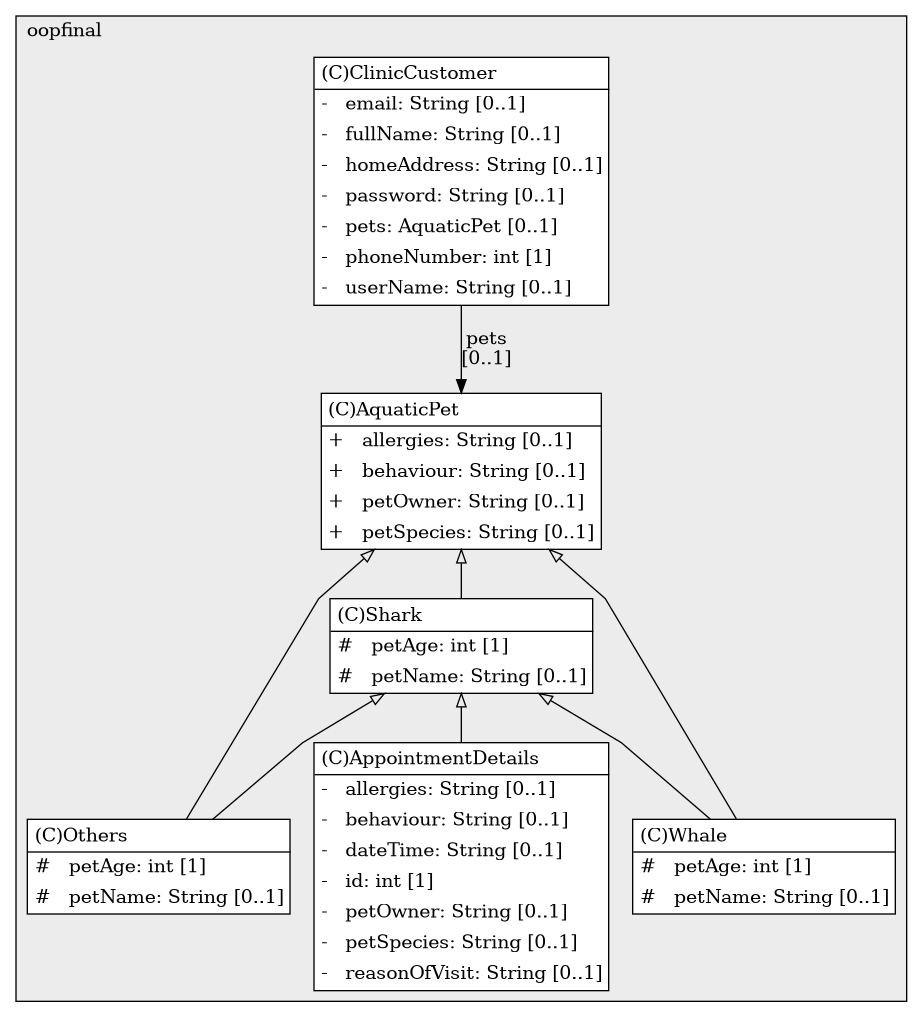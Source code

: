 @startuml

/' diagram meta data start
config=StructureConfiguration;
{
  "projectClassification": {
    "searchMode": "OpenProject", // OpenProject, AllProjects
    "includedProjects": "",
    "pathEndKeywords": "*.impl",
    "isClientPath": "",
    "isClientName": "",
    "isTestPath": "",
    "isTestName": "",
    "isMappingPath": "",
    "isMappingName": "",
    "isDataAccessPath": "",
    "isDataAccessName": "",
    "isDataStructurePath": "",
    "isDataStructureName": "",
    "isInterfaceStructuresPath": "",
    "isInterfaceStructuresName": "",
    "isEntryPointPath": "",
    "isEntryPointName": ""
  },
  "graphRestriction": {
    "classPackageExcludeFilter": "",
    "classPackageIncludeFilter": "",
    "classNameExcludeFilter": "",
    "classNameIncludeFilter": "",
    "methodNameExcludeFilter": "",
    "methodNameIncludeFilter": "",
    "removeByInheritance": "", // inheritance/annotation based filtering is done in a second step
    "removeByAnnotation": "",
    "removeByClassPackage": "", // cleanup the graph after inheritance/annotation based filtering is done
    "removeByClassName": "",
    "cutMappings": false,
    "cutEnum": true,
    "cutTests": true,
    "cutClient": true,
    "cutDataAccess": false,
    "cutInterfaceStructures": false,
    "cutDataStructures": false,
    "cutGetterAndSetter": true,
    "cutConstructors": true
  },
  "graphTraversal": {
    "forwardDepth": 6,
    "backwardDepth": 6,
    "classPackageExcludeFilter": "",
    "classPackageIncludeFilter": "",
    "classNameExcludeFilter": "",
    "classNameIncludeFilter": "",
    "methodNameExcludeFilter": "",
    "methodNameIncludeFilter": "",
    "hideMappings": false,
    "hideDataStructures": false,
    "hidePrivateMethods": true,
    "hideInterfaceCalls": true, // indirection: implementation -> interface (is hidden) -> implementation
    "onlyShowApplicationEntryPoints": false // root node is included
  },
  "details": {
    "aggregation": "GroupByClass", // ByClass, GroupByClass, None
    "showClassGenericTypes": true,
    "showMethods": true,
    "showMethodParameterNames": true,
    "showMethodParameterTypes": true,
    "showMethodReturnType": true,
    "showPackageLevels": 2,
    "showDetailedClassStructure": true
  },
  "rootClass": "oopfinal.ClinicCustomer"
}
diagram meta data end '/



digraph g {
    rankdir="TB"
    splines=polyline
    

'nodes 
subgraph cluster_1083986714 { 
   	label=oopfinal
	labeljust=l
	fillcolor="#ececec"
	style=filled
   
   AppointmentDetails1083986714[
	label=<<TABLE BORDER="1" CELLBORDER="0" CELLPADDING="4" CELLSPACING="0">
<TR><TD ALIGN="LEFT" >(C)AppointmentDetails</TD></TR>
<HR/>
<TR><TD ALIGN="LEFT" >-   allergies: String [0..1]</TD></TR>
<TR><TD ALIGN="LEFT" >-   behaviour: String [0..1]</TD></TR>
<TR><TD ALIGN="LEFT" >-   dateTime: String [0..1]</TD></TR>
<TR><TD ALIGN="LEFT" >-   id: int [1]</TD></TR>
<TR><TD ALIGN="LEFT" >-   petOwner: String [0..1]</TD></TR>
<TR><TD ALIGN="LEFT" >-   petSpecies: String [0..1]</TD></TR>
<TR><TD ALIGN="LEFT" >-   reasonOfVisit: String [0..1]</TD></TR>
</TABLE>>
	style=filled
	margin=0
	shape=plaintext
	fillcolor="#FFFFFF"
];

AquaticPet1083986714[
	label=<<TABLE BORDER="1" CELLBORDER="0" CELLPADDING="4" CELLSPACING="0">
<TR><TD ALIGN="LEFT" >(C)AquaticPet</TD></TR>
<HR/>
<TR><TD ALIGN="LEFT" >+   allergies: String [0..1]</TD></TR>
<TR><TD ALIGN="LEFT" >+   behaviour: String [0..1]</TD></TR>
<TR><TD ALIGN="LEFT" >+   petOwner: String [0..1]</TD></TR>
<TR><TD ALIGN="LEFT" >+   petSpecies: String [0..1]</TD></TR>
</TABLE>>
	style=filled
	margin=0
	shape=plaintext
	fillcolor="#FFFFFF"
];

ClinicCustomer1083986714[
	label=<<TABLE BORDER="1" CELLBORDER="0" CELLPADDING="4" CELLSPACING="0">
<TR><TD ALIGN="LEFT" >(C)ClinicCustomer</TD></TR>
<HR/>
<TR><TD ALIGN="LEFT" >-   email: String [0..1]</TD></TR>
<TR><TD ALIGN="LEFT" >-   fullName: String [0..1]</TD></TR>
<TR><TD ALIGN="LEFT" >-   homeAddress: String [0..1]</TD></TR>
<TR><TD ALIGN="LEFT" >-   password: String [0..1]</TD></TR>
<TR><TD ALIGN="LEFT" >-   pets: AquaticPet [0..1]</TD></TR>
<TR><TD ALIGN="LEFT" >-   phoneNumber: int [1]</TD></TR>
<TR><TD ALIGN="LEFT" >-   userName: String [0..1]</TD></TR>
</TABLE>>
	style=filled
	margin=0
	shape=plaintext
	fillcolor="#FFFFFF"
];

Others1083986714[
	label=<<TABLE BORDER="1" CELLBORDER="0" CELLPADDING="4" CELLSPACING="0">
<TR><TD ALIGN="LEFT" >(C)Others</TD></TR>
<HR/>
<TR><TD ALIGN="LEFT" >#   petAge: int [1]</TD></TR>
<TR><TD ALIGN="LEFT" >#   petName: String [0..1]</TD></TR>
</TABLE>>
	style=filled
	margin=0
	shape=plaintext
	fillcolor="#FFFFFF"
];

Shark1083986714[
	label=<<TABLE BORDER="1" CELLBORDER="0" CELLPADDING="4" CELLSPACING="0">
<TR><TD ALIGN="LEFT" >(C)Shark</TD></TR>
<HR/>
<TR><TD ALIGN="LEFT" >#   petAge: int [1]</TD></TR>
<TR><TD ALIGN="LEFT" >#   petName: String [0..1]</TD></TR>
</TABLE>>
	style=filled
	margin=0
	shape=plaintext
	fillcolor="#FFFFFF"
];

Whale1083986714[
	label=<<TABLE BORDER="1" CELLBORDER="0" CELLPADDING="4" CELLSPACING="0">
<TR><TD ALIGN="LEFT" >(C)Whale</TD></TR>
<HR/>
<TR><TD ALIGN="LEFT" >#   petAge: int [1]</TD></TR>
<TR><TD ALIGN="LEFT" >#   petName: String [0..1]</TD></TR>
</TABLE>>
	style=filled
	margin=0
	shape=plaintext
	fillcolor="#FFFFFF"
];
} 

'edges    
AquaticPet1083986714 -> Others1083986714[arrowhead=none, arrowtail=empty, dir=both];
AquaticPet1083986714 -> Shark1083986714[arrowhead=none, arrowtail=empty, dir=both];
AquaticPet1083986714 -> Whale1083986714[arrowhead=none, arrowtail=empty, dir=both];
ClinicCustomer1083986714 -> AquaticPet1083986714[label="pets
[0..1]"];
Shark1083986714 -> AppointmentDetails1083986714[arrowhead=none, arrowtail=empty, dir=both];
Shark1083986714 -> Others1083986714[arrowhead=none, arrowtail=empty, dir=both];
Shark1083986714 -> Whale1083986714[arrowhead=none, arrowtail=empty, dir=both];
    
}
@enduml